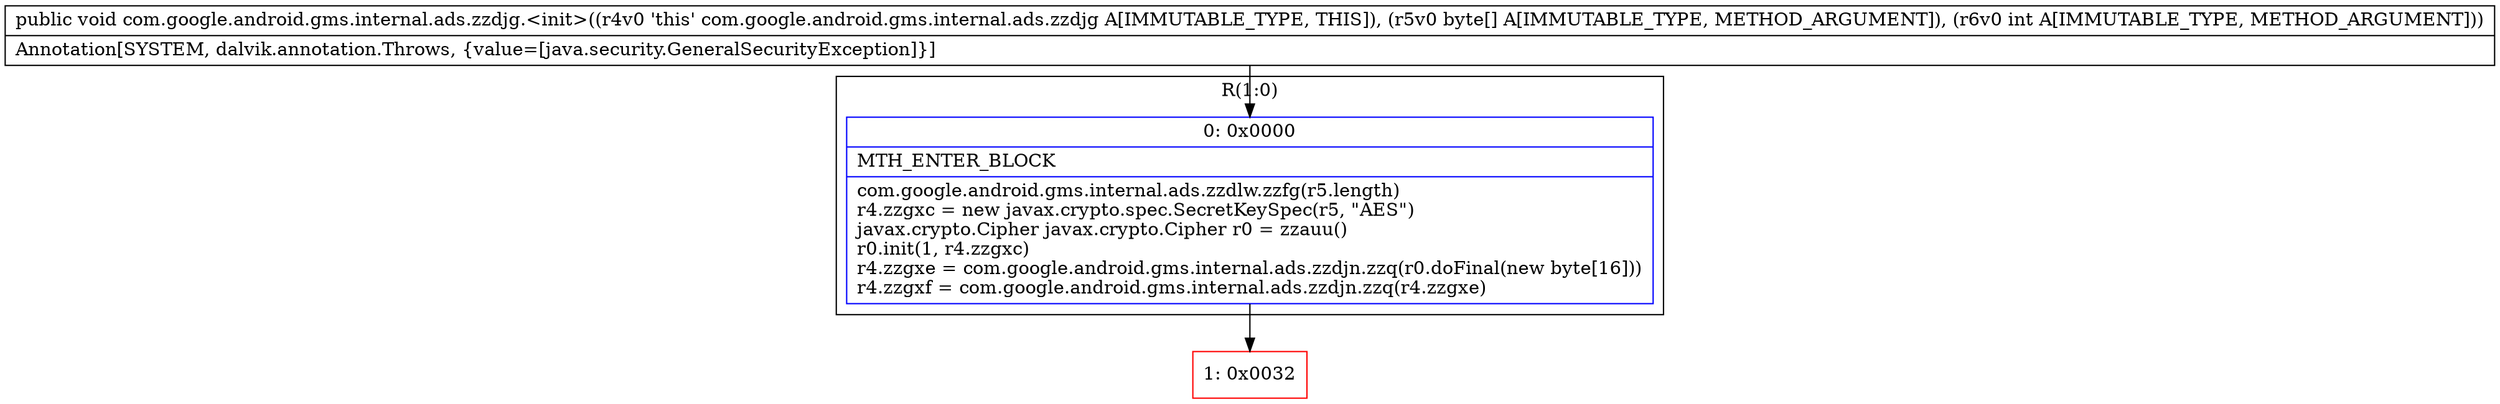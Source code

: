 digraph "CFG forcom.google.android.gms.internal.ads.zzdjg.\<init\>([BI)V" {
subgraph cluster_Region_1406005379 {
label = "R(1:0)";
node [shape=record,color=blue];
Node_0 [shape=record,label="{0\:\ 0x0000|MTH_ENTER_BLOCK\l|com.google.android.gms.internal.ads.zzdlw.zzfg(r5.length)\lr4.zzgxc = new javax.crypto.spec.SecretKeySpec(r5, \"AES\")\ljavax.crypto.Cipher javax.crypto.Cipher r0 = zzauu()\lr0.init(1, r4.zzgxc)\lr4.zzgxe = com.google.android.gms.internal.ads.zzdjn.zzq(r0.doFinal(new byte[16]))\lr4.zzgxf = com.google.android.gms.internal.ads.zzdjn.zzq(r4.zzgxe)\l}"];
}
Node_1 [shape=record,color=red,label="{1\:\ 0x0032}"];
MethodNode[shape=record,label="{public void com.google.android.gms.internal.ads.zzdjg.\<init\>((r4v0 'this' com.google.android.gms.internal.ads.zzdjg A[IMMUTABLE_TYPE, THIS]), (r5v0 byte[] A[IMMUTABLE_TYPE, METHOD_ARGUMENT]), (r6v0 int A[IMMUTABLE_TYPE, METHOD_ARGUMENT]))  | Annotation[SYSTEM, dalvik.annotation.Throws, \{value=[java.security.GeneralSecurityException]\}]\l}"];
MethodNode -> Node_0;
Node_0 -> Node_1;
}

